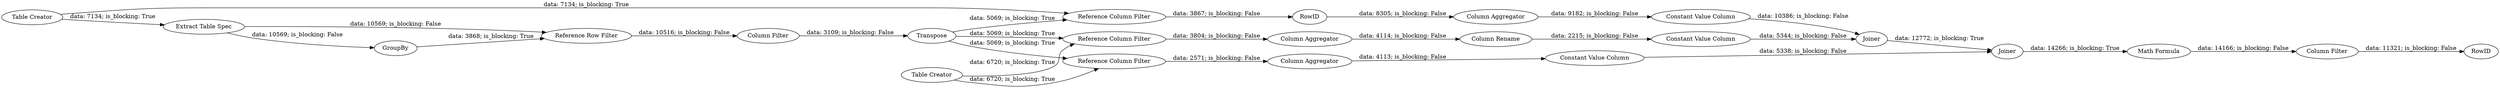 digraph {
	"-867695378763654514_15" [label="Constant Value Column"]
	"-867695378763654514_14" [label="Column Aggregator"]
	"-867695378763654514_18" [label=Joiner]
	"-867695378763654514_4" [label="Extract Table Spec"]
	"-867695378763654514_2" [label="Table Creator"]
	"-867695378763654514_5" [label=GroupBy]
	"-867695378763654514_9" [label=Transpose]
	"-867695378763654514_17" [label="Column Rename"]
	"-867695378763654514_13" [label="Column Aggregator"]
	"-867695378763654514_6" [label="Reference Row Filter"]
	"-867695378763654514_28" [label=RowID]
	"-867695378763654514_26" [label="Math Formula"]
	"-867695378763654514_25" [label=Joiner]
	"-867695378763654514_24" [label="Column Aggregator"]
	"-867695378763654514_8" [label="Column Filter"]
	"-867695378763654514_27" [label="Column Filter"]
	"-867695378763654514_21" [label="Reference Column Filter"]
	"-867695378763654514_22" [label="Constant Value Column"]
	"-867695378763654514_1" [label="Table Creator"]
	"-867695378763654514_29" [label=RowID]
	"-867695378763654514_16" [label="Constant Value Column"]
	"-867695378763654514_10" [label="Reference Column Filter"]
	"-867695378763654514_7" [label="Reference Column Filter"]
	"-867695378763654514_25" -> "-867695378763654514_26" [label="data: 14266; is_blocking: True"]
	"-867695378763654514_15" -> "-867695378763654514_18" [label="data: 5344; is_blocking: False"]
	"-867695378763654514_9" -> "-867695378763654514_7" [label="data: 5069; is_blocking: True"]
	"-867695378763654514_10" -> "-867695378763654514_13" [label="data: 3804; is_blocking: False"]
	"-867695378763654514_9" -> "-867695378763654514_10" [label="data: 5069; is_blocking: True"]
	"-867695378763654514_21" -> "-867695378763654514_24" [label="data: 2571; is_blocking: False"]
	"-867695378763654514_2" -> "-867695378763654514_4" [label="data: 7134; is_blocking: True"]
	"-867695378763654514_22" -> "-867695378763654514_25" [label="data: 5338; is_blocking: False"]
	"-867695378763654514_16" -> "-867695378763654514_18" [label="data: 10386; is_blocking: False"]
	"-867695378763654514_17" -> "-867695378763654514_15" [label="data: 2215; is_blocking: False"]
	"-867695378763654514_1" -> "-867695378763654514_21" [label="data: 6720; is_blocking: True"]
	"-867695378763654514_26" -> "-867695378763654514_27" [label="data: 14166; is_blocking: False"]
	"-867695378763654514_13" -> "-867695378763654514_17" [label="data: 4114; is_blocking: False"]
	"-867695378763654514_2" -> "-867695378763654514_7" [label="data: 7134; is_blocking: True"]
	"-867695378763654514_24" -> "-867695378763654514_22" [label="data: 4113; is_blocking: False"]
	"-867695378763654514_14" -> "-867695378763654514_16" [label="data: 9182; is_blocking: False"]
	"-867695378763654514_27" -> "-867695378763654514_29" [label="data: 11321; is_blocking: False"]
	"-867695378763654514_4" -> "-867695378763654514_6" [label="data: 10569; is_blocking: False"]
	"-867695378763654514_28" -> "-867695378763654514_14" [label="data: 8305; is_blocking: False"]
	"-867695378763654514_7" -> "-867695378763654514_28" [label="data: 3867; is_blocking: False"]
	"-867695378763654514_6" -> "-867695378763654514_8" [label="data: 10516; is_blocking: False"]
	"-867695378763654514_9" -> "-867695378763654514_21" [label="data: 5069; is_blocking: True"]
	"-867695378763654514_18" -> "-867695378763654514_25" [label="data: 12772; is_blocking: True"]
	"-867695378763654514_4" -> "-867695378763654514_5" [label="data: 10569; is_blocking: False"]
	"-867695378763654514_1" -> "-867695378763654514_10" [label="data: 6720; is_blocking: True"]
	"-867695378763654514_5" -> "-867695378763654514_6" [label="data: 3868; is_blocking: True"]
	"-867695378763654514_8" -> "-867695378763654514_9" [label="data: 3109; is_blocking: False"]
	rankdir=LR
}
